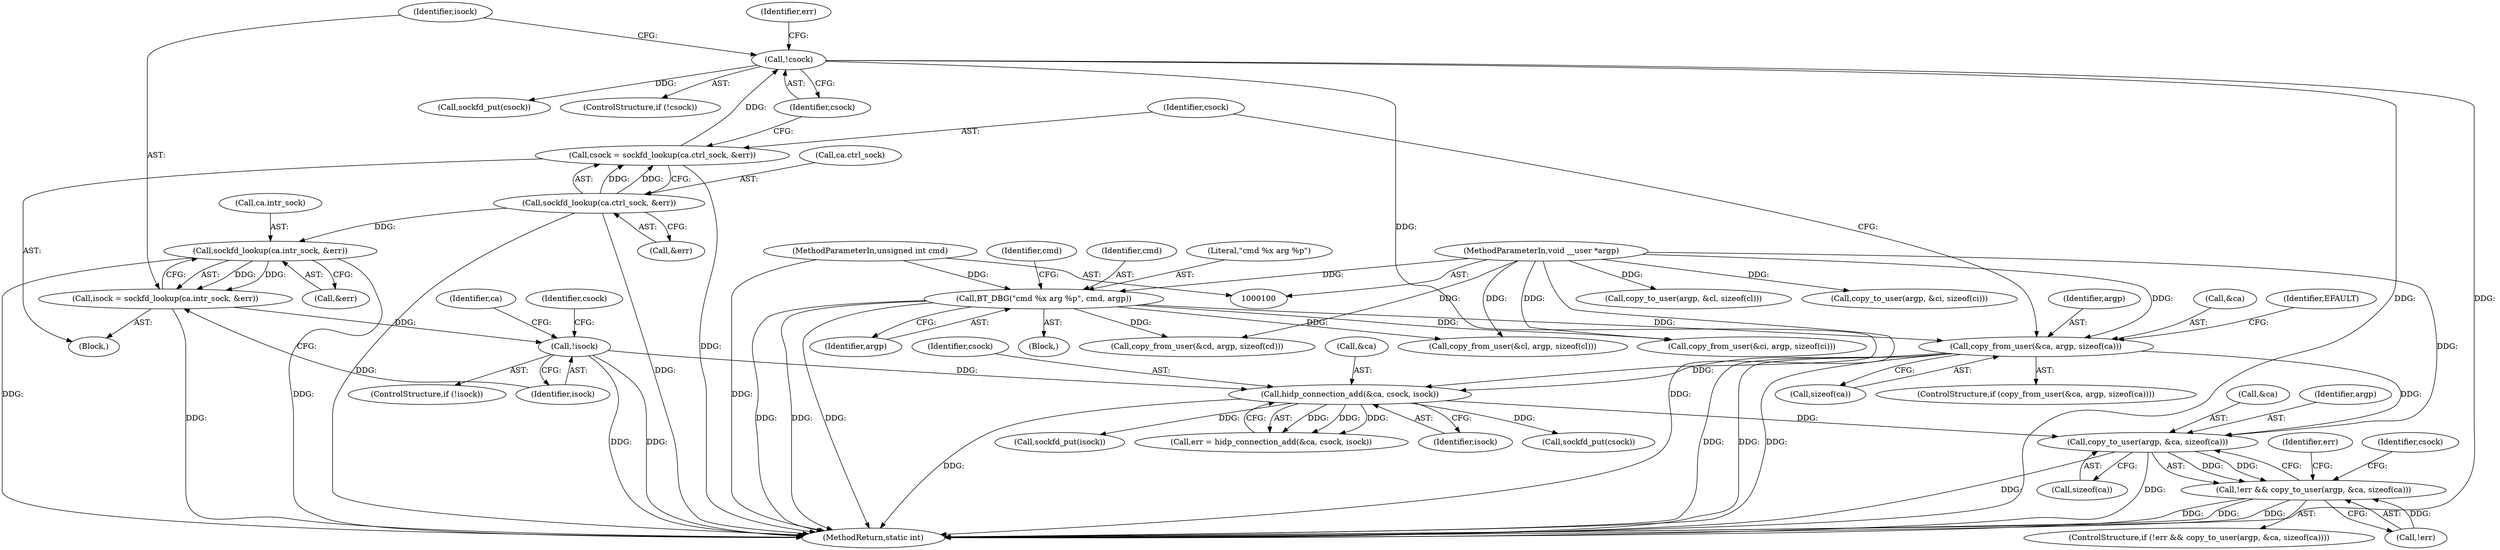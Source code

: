 digraph "0_linux_a1616a5ac99ede5d605047a9012481ce7ff18b16@API" {
"1000189" [label="(Call,copy_to_user(argp, &ca, sizeof(ca)))"];
"1000128" [label="(Call,copy_from_user(&ca, argp, sizeof(ca)))"];
"1000112" [label="(Call,BT_DBG(\"cmd %x arg %p\", cmd, argp))"];
"1000102" [label="(MethodParameterIn,unsigned int cmd)"];
"1000103" [label="(MethodParameterIn,void __user *argp)"];
"1000180" [label="(Call,hidp_connection_add(&ca, csock, isock))"];
"1000146" [label="(Call,!csock)"];
"1000137" [label="(Call,csock = sockfd_lookup(ca.ctrl_sock, &err))"];
"1000139" [label="(Call,sockfd_lookup(ca.ctrl_sock, &err))"];
"1000159" [label="(Call,!isock)"];
"1000150" [label="(Call,isock = sockfd_lookup(ca.intr_sock, &err))"];
"1000152" [label="(Call,sockfd_lookup(ca.intr_sock, &err))"];
"1000186" [label="(Call,!err && copy_to_user(argp, &ca, sizeof(ca)))"];
"1000200" [label="(Identifier,csock)"];
"1000201" [label="(Call,sockfd_put(isock))"];
"1000185" [label="(ControlStructure,if (!err && copy_to_user(argp, &ca, sizeof(ca))))"];
"1000112" [label="(Call,BT_DBG(\"cmd %x arg %p\", cmd, argp))"];
"1000114" [label="(Identifier,cmd)"];
"1000301" [label="(MethodReturn,static int)"];
"1000181" [label="(Call,&ca)"];
"1000178" [label="(Call,err = hidp_connection_add(&ca, csock, isock))"];
"1000131" [label="(Identifier,argp)"];
"1000184" [label="(Identifier,isock)"];
"1000163" [label="(Identifier,csock)"];
"1000118" [label="(Block,)"];
"1000129" [label="(Call,&ca)"];
"1000127" [label="(ControlStructure,if (copy_from_user(&ca, argp, sizeof(ca))))"];
"1000102" [label="(MethodParameterIn,unsigned int cmd)"];
"1000191" [label="(Call,&ca)"];
"1000256" [label="(Call,copy_to_user(argp, &cl, sizeof(cl)))"];
"1000138" [label="(Identifier,csock)"];
"1000159" [label="(Call,!isock)"];
"1000149" [label="(Identifier,err)"];
"1000160" [label="(Identifier,isock)"];
"1000183" [label="(Identifier,csock)"];
"1000186" [label="(Call,!err && copy_to_user(argp, &ca, sizeof(ca)))"];
"1000180" [label="(Call,hidp_connection_add(&ca, csock, isock))"];
"1000190" [label="(Identifier,argp)"];
"1000187" [label="(Call,!err)"];
"1000169" [label="(Identifier,ca)"];
"1000140" [label="(Call,ca.ctrl_sock)"];
"1000199" [label="(Call,sockfd_put(csock))"];
"1000214" [label="(Call,copy_from_user(&cd, argp, sizeof(cd)))"];
"1000158" [label="(ControlStructure,if (!isock))"];
"1000287" [label="(Call,copy_to_user(argp, &ci, sizeof(ci)))"];
"1000151" [label="(Identifier,isock)"];
"1000156" [label="(Call,&err)"];
"1000150" [label="(Call,isock = sockfd_lookup(ca.intr_sock, &err))"];
"1000162" [label="(Call,sockfd_put(csock))"];
"1000229" [label="(Call,copy_from_user(&cl, argp, sizeof(cl)))"];
"1000117" [label="(Identifier,cmd)"];
"1000147" [label="(Identifier,csock)"];
"1000145" [label="(ControlStructure,if (!csock))"];
"1000193" [label="(Call,sizeof(ca))"];
"1000152" [label="(Call,sockfd_lookup(ca.intr_sock, &err))"];
"1000269" [label="(Call,copy_from_user(&ci, argp, sizeof(ci)))"];
"1000196" [label="(Identifier,err)"];
"1000153" [label="(Call,ca.intr_sock)"];
"1000104" [label="(Block,)"];
"1000115" [label="(Identifier,argp)"];
"1000103" [label="(MethodParameterIn,void __user *argp)"];
"1000139" [label="(Call,sockfd_lookup(ca.ctrl_sock, &err))"];
"1000189" [label="(Call,copy_to_user(argp, &ca, sizeof(ca)))"];
"1000132" [label="(Call,sizeof(ca))"];
"1000146" [label="(Call,!csock)"];
"1000137" [label="(Call,csock = sockfd_lookup(ca.ctrl_sock, &err))"];
"1000113" [label="(Literal,\"cmd %x arg %p\")"];
"1000128" [label="(Call,copy_from_user(&ca, argp, sizeof(ca)))"];
"1000136" [label="(Identifier,EFAULT)"];
"1000143" [label="(Call,&err)"];
"1000189" -> "1000186"  [label="AST: "];
"1000189" -> "1000193"  [label="CFG: "];
"1000190" -> "1000189"  [label="AST: "];
"1000191" -> "1000189"  [label="AST: "];
"1000193" -> "1000189"  [label="AST: "];
"1000186" -> "1000189"  [label="CFG: "];
"1000189" -> "1000301"  [label="DDG: "];
"1000189" -> "1000301"  [label="DDG: "];
"1000189" -> "1000186"  [label="DDG: "];
"1000189" -> "1000186"  [label="DDG: "];
"1000128" -> "1000189"  [label="DDG: "];
"1000103" -> "1000189"  [label="DDG: "];
"1000180" -> "1000189"  [label="DDG: "];
"1000128" -> "1000127"  [label="AST: "];
"1000128" -> "1000132"  [label="CFG: "];
"1000129" -> "1000128"  [label="AST: "];
"1000131" -> "1000128"  [label="AST: "];
"1000132" -> "1000128"  [label="AST: "];
"1000136" -> "1000128"  [label="CFG: "];
"1000138" -> "1000128"  [label="CFG: "];
"1000128" -> "1000301"  [label="DDG: "];
"1000128" -> "1000301"  [label="DDG: "];
"1000128" -> "1000301"  [label="DDG: "];
"1000112" -> "1000128"  [label="DDG: "];
"1000103" -> "1000128"  [label="DDG: "];
"1000128" -> "1000180"  [label="DDG: "];
"1000112" -> "1000104"  [label="AST: "];
"1000112" -> "1000115"  [label="CFG: "];
"1000113" -> "1000112"  [label="AST: "];
"1000114" -> "1000112"  [label="AST: "];
"1000115" -> "1000112"  [label="AST: "];
"1000117" -> "1000112"  [label="CFG: "];
"1000112" -> "1000301"  [label="DDG: "];
"1000112" -> "1000301"  [label="DDG: "];
"1000112" -> "1000301"  [label="DDG: "];
"1000102" -> "1000112"  [label="DDG: "];
"1000103" -> "1000112"  [label="DDG: "];
"1000112" -> "1000214"  [label="DDG: "];
"1000112" -> "1000229"  [label="DDG: "];
"1000112" -> "1000269"  [label="DDG: "];
"1000102" -> "1000100"  [label="AST: "];
"1000102" -> "1000301"  [label="DDG: "];
"1000103" -> "1000100"  [label="AST: "];
"1000103" -> "1000301"  [label="DDG: "];
"1000103" -> "1000214"  [label="DDG: "];
"1000103" -> "1000229"  [label="DDG: "];
"1000103" -> "1000256"  [label="DDG: "];
"1000103" -> "1000269"  [label="DDG: "];
"1000103" -> "1000287"  [label="DDG: "];
"1000180" -> "1000178"  [label="AST: "];
"1000180" -> "1000184"  [label="CFG: "];
"1000181" -> "1000180"  [label="AST: "];
"1000183" -> "1000180"  [label="AST: "];
"1000184" -> "1000180"  [label="AST: "];
"1000178" -> "1000180"  [label="CFG: "];
"1000180" -> "1000301"  [label="DDG: "];
"1000180" -> "1000178"  [label="DDG: "];
"1000180" -> "1000178"  [label="DDG: "];
"1000180" -> "1000178"  [label="DDG: "];
"1000146" -> "1000180"  [label="DDG: "];
"1000159" -> "1000180"  [label="DDG: "];
"1000180" -> "1000199"  [label="DDG: "];
"1000180" -> "1000201"  [label="DDG: "];
"1000146" -> "1000145"  [label="AST: "];
"1000146" -> "1000147"  [label="CFG: "];
"1000147" -> "1000146"  [label="AST: "];
"1000149" -> "1000146"  [label="CFG: "];
"1000151" -> "1000146"  [label="CFG: "];
"1000146" -> "1000301"  [label="DDG: "];
"1000146" -> "1000301"  [label="DDG: "];
"1000137" -> "1000146"  [label="DDG: "];
"1000146" -> "1000162"  [label="DDG: "];
"1000137" -> "1000118"  [label="AST: "];
"1000137" -> "1000139"  [label="CFG: "];
"1000138" -> "1000137"  [label="AST: "];
"1000139" -> "1000137"  [label="AST: "];
"1000147" -> "1000137"  [label="CFG: "];
"1000137" -> "1000301"  [label="DDG: "];
"1000139" -> "1000137"  [label="DDG: "];
"1000139" -> "1000137"  [label="DDG: "];
"1000139" -> "1000143"  [label="CFG: "];
"1000140" -> "1000139"  [label="AST: "];
"1000143" -> "1000139"  [label="AST: "];
"1000139" -> "1000301"  [label="DDG: "];
"1000139" -> "1000301"  [label="DDG: "];
"1000139" -> "1000152"  [label="DDG: "];
"1000159" -> "1000158"  [label="AST: "];
"1000159" -> "1000160"  [label="CFG: "];
"1000160" -> "1000159"  [label="AST: "];
"1000163" -> "1000159"  [label="CFG: "];
"1000169" -> "1000159"  [label="CFG: "];
"1000159" -> "1000301"  [label="DDG: "];
"1000159" -> "1000301"  [label="DDG: "];
"1000150" -> "1000159"  [label="DDG: "];
"1000150" -> "1000118"  [label="AST: "];
"1000150" -> "1000152"  [label="CFG: "];
"1000151" -> "1000150"  [label="AST: "];
"1000152" -> "1000150"  [label="AST: "];
"1000160" -> "1000150"  [label="CFG: "];
"1000150" -> "1000301"  [label="DDG: "];
"1000152" -> "1000150"  [label="DDG: "];
"1000152" -> "1000150"  [label="DDG: "];
"1000152" -> "1000156"  [label="CFG: "];
"1000153" -> "1000152"  [label="AST: "];
"1000156" -> "1000152"  [label="AST: "];
"1000152" -> "1000301"  [label="DDG: "];
"1000152" -> "1000301"  [label="DDG: "];
"1000186" -> "1000185"  [label="AST: "];
"1000186" -> "1000187"  [label="CFG: "];
"1000187" -> "1000186"  [label="AST: "];
"1000196" -> "1000186"  [label="CFG: "];
"1000200" -> "1000186"  [label="CFG: "];
"1000186" -> "1000301"  [label="DDG: "];
"1000186" -> "1000301"  [label="DDG: "];
"1000186" -> "1000301"  [label="DDG: "];
"1000187" -> "1000186"  [label="DDG: "];
}
